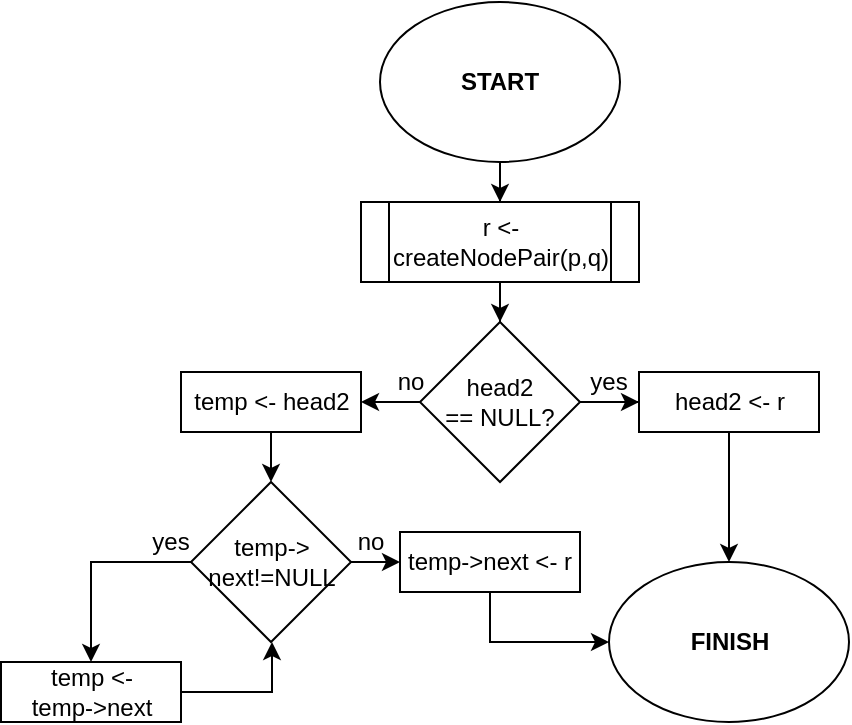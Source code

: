 <mxfile version="14.1.5" type="device"><diagram id="iqkYAIlAVPB432_vYrJH" name="Page-1"><mxGraphModel dx="834" dy="512" grid="1" gridSize="10" guides="1" tooltips="1" connect="1" arrows="1" fold="1" page="1" pageScale="1" pageWidth="827" pageHeight="1169" math="0" shadow="0"><root><mxCell id="0"/><mxCell id="1" parent="0"/><mxCell id="3Ti0TaTmxCfjjFVPAq1k-4" value="" style="edgeStyle=orthogonalEdgeStyle;rounded=0;orthogonalLoop=1;jettySize=auto;html=1;" edge="1" parent="1" source="3Ti0TaTmxCfjjFVPAq1k-1" target="3Ti0TaTmxCfjjFVPAq1k-3"><mxGeometry relative="1" as="geometry"/></mxCell><mxCell id="3Ti0TaTmxCfjjFVPAq1k-1" value="START" style="ellipse;whiteSpace=wrap;html=1;fontStyle=1" vertex="1" parent="1"><mxGeometry x="300" y="240" width="120" height="80" as="geometry"/></mxCell><mxCell id="3Ti0TaTmxCfjjFVPAq1k-2" value="FINISH" style="ellipse;whiteSpace=wrap;html=1;fontStyle=1" vertex="1" parent="1"><mxGeometry x="414.5" y="520" width="120" height="80" as="geometry"/></mxCell><mxCell id="3Ti0TaTmxCfjjFVPAq1k-6" value="" style="edgeStyle=orthogonalEdgeStyle;rounded=0;orthogonalLoop=1;jettySize=auto;html=1;" edge="1" parent="1" source="3Ti0TaTmxCfjjFVPAq1k-3" target="3Ti0TaTmxCfjjFVPAq1k-5"><mxGeometry relative="1" as="geometry"/></mxCell><mxCell id="3Ti0TaTmxCfjjFVPAq1k-3" value="r &amp;lt;- createNodePair(p,q)" style="shape=process;whiteSpace=wrap;html=1;backgroundOutline=1;" vertex="1" parent="1"><mxGeometry x="290.5" y="340" width="139" height="40" as="geometry"/></mxCell><mxCell id="3Ti0TaTmxCfjjFVPAq1k-8" value="" style="edgeStyle=orthogonalEdgeStyle;rounded=0;orthogonalLoop=1;jettySize=auto;html=1;" edge="1" parent="1" source="3Ti0TaTmxCfjjFVPAq1k-5" target="3Ti0TaTmxCfjjFVPAq1k-7"><mxGeometry relative="1" as="geometry"/></mxCell><mxCell id="3Ti0TaTmxCfjjFVPAq1k-10" value="" style="edgeStyle=orthogonalEdgeStyle;rounded=0;orthogonalLoop=1;jettySize=auto;html=1;" edge="1" parent="1" source="3Ti0TaTmxCfjjFVPAq1k-5" target="3Ti0TaTmxCfjjFVPAq1k-9"><mxGeometry relative="1" as="geometry"/></mxCell><mxCell id="3Ti0TaTmxCfjjFVPAq1k-21" value="" style="edgeStyle=orthogonalEdgeStyle;rounded=0;orthogonalLoop=1;jettySize=auto;html=1;" edge="1" parent="1" source="3Ti0TaTmxCfjjFVPAq1k-5" target="3Ti0TaTmxCfjjFVPAq1k-2"><mxGeometry relative="1" as="geometry"/></mxCell><mxCell id="3Ti0TaTmxCfjjFVPAq1k-5" value="head2&lt;br&gt;== NULL?" style="rhombus;whiteSpace=wrap;html=1;" vertex="1" parent="1"><mxGeometry x="320" y="400" width="80" height="80" as="geometry"/></mxCell><mxCell id="3Ti0TaTmxCfjjFVPAq1k-7" value="head2 &amp;lt;- r" style="whiteSpace=wrap;html=1;" vertex="1" parent="1"><mxGeometry x="429.5" y="425" width="90" height="30" as="geometry"/></mxCell><mxCell id="3Ti0TaTmxCfjjFVPAq1k-12" value="" style="edgeStyle=orthogonalEdgeStyle;rounded=0;orthogonalLoop=1;jettySize=auto;html=1;entryX=0.5;entryY=0;entryDx=0;entryDy=0;" edge="1" parent="1" source="3Ti0TaTmxCfjjFVPAq1k-9" target="3Ti0TaTmxCfjjFVPAq1k-13"><mxGeometry relative="1" as="geometry"><mxPoint x="245.524" y="485" as="targetPoint"/></mxGeometry></mxCell><mxCell id="3Ti0TaTmxCfjjFVPAq1k-9" value="temp &amp;lt;- head2" style="whiteSpace=wrap;html=1;" vertex="1" parent="1"><mxGeometry x="200.5" y="425" width="90" height="30" as="geometry"/></mxCell><mxCell id="3Ti0TaTmxCfjjFVPAq1k-17" value="" style="edgeStyle=orthogonalEdgeStyle;rounded=0;orthogonalLoop=1;jettySize=auto;html=1;" edge="1" parent="1" source="3Ti0TaTmxCfjjFVPAq1k-13" target="3Ti0TaTmxCfjjFVPAq1k-14"><mxGeometry relative="1" as="geometry"/></mxCell><mxCell id="3Ti0TaTmxCfjjFVPAq1k-20" value="" style="edgeStyle=orthogonalEdgeStyle;rounded=0;orthogonalLoop=1;jettySize=auto;html=1;" edge="1" parent="1" source="3Ti0TaTmxCfjjFVPAq1k-13" target="3Ti0TaTmxCfjjFVPAq1k-19"><mxGeometry relative="1" as="geometry"/></mxCell><mxCell id="3Ti0TaTmxCfjjFVPAq1k-13" value="temp-&amp;gt;&lt;br&gt;next!=NULL" style="rhombus;whiteSpace=wrap;html=1;" vertex="1" parent="1"><mxGeometry x="205.5" y="480" width="80" height="80" as="geometry"/></mxCell><mxCell id="3Ti0TaTmxCfjjFVPAq1k-18" style="edgeStyle=orthogonalEdgeStyle;rounded=0;orthogonalLoop=1;jettySize=auto;html=1;exitX=1;exitY=0.5;exitDx=0;exitDy=0;entryX=0.5;entryY=1;entryDx=0;entryDy=0;" edge="1" parent="1" source="3Ti0TaTmxCfjjFVPAq1k-14" target="3Ti0TaTmxCfjjFVPAq1k-13"><mxGeometry relative="1" as="geometry"><Array as="points"><mxPoint x="246" y="585"/><mxPoint x="246" y="560"/></Array></mxGeometry></mxCell><mxCell id="3Ti0TaTmxCfjjFVPAq1k-14" value="temp &amp;lt;-&lt;br&gt;temp-&amp;gt;next" style="whiteSpace=wrap;html=1;" vertex="1" parent="1"><mxGeometry x="110.5" y="570" width="90" height="30" as="geometry"/></mxCell><mxCell id="3Ti0TaTmxCfjjFVPAq1k-22" style="edgeStyle=orthogonalEdgeStyle;rounded=0;orthogonalLoop=1;jettySize=auto;html=1;exitX=0.5;exitY=1;exitDx=0;exitDy=0;entryX=0;entryY=0.5;entryDx=0;entryDy=0;" edge="1" parent="1" source="3Ti0TaTmxCfjjFVPAq1k-19" target="3Ti0TaTmxCfjjFVPAq1k-2"><mxGeometry relative="1" as="geometry"/></mxCell><mxCell id="3Ti0TaTmxCfjjFVPAq1k-19" value="temp-&amp;gt;next &amp;lt;- r" style="whiteSpace=wrap;html=1;" vertex="1" parent="1"><mxGeometry x="310" y="505" width="90" height="30" as="geometry"/></mxCell><mxCell id="3Ti0TaTmxCfjjFVPAq1k-23" value="yes" style="text;html=1;align=center;verticalAlign=middle;resizable=0;points=[];autosize=1;" vertex="1" parent="1"><mxGeometry x="399" y="420" width="30" height="20" as="geometry"/></mxCell><mxCell id="3Ti0TaTmxCfjjFVPAq1k-24" value="no" style="text;html=1;align=center;verticalAlign=middle;resizable=0;points=[];autosize=1;" vertex="1" parent="1"><mxGeometry x="300" y="420" width="30" height="20" as="geometry"/></mxCell><mxCell id="3Ti0TaTmxCfjjFVPAq1k-25" value="no" style="text;html=1;align=center;verticalAlign=middle;resizable=0;points=[];autosize=1;" vertex="1" parent="1"><mxGeometry x="280" y="500" width="30" height="20" as="geometry"/></mxCell><mxCell id="3Ti0TaTmxCfjjFVPAq1k-26" value="yes" style="text;html=1;align=center;verticalAlign=middle;resizable=0;points=[];autosize=1;" vertex="1" parent="1"><mxGeometry x="180" y="500" width="30" height="20" as="geometry"/></mxCell></root></mxGraphModel></diagram></mxfile>